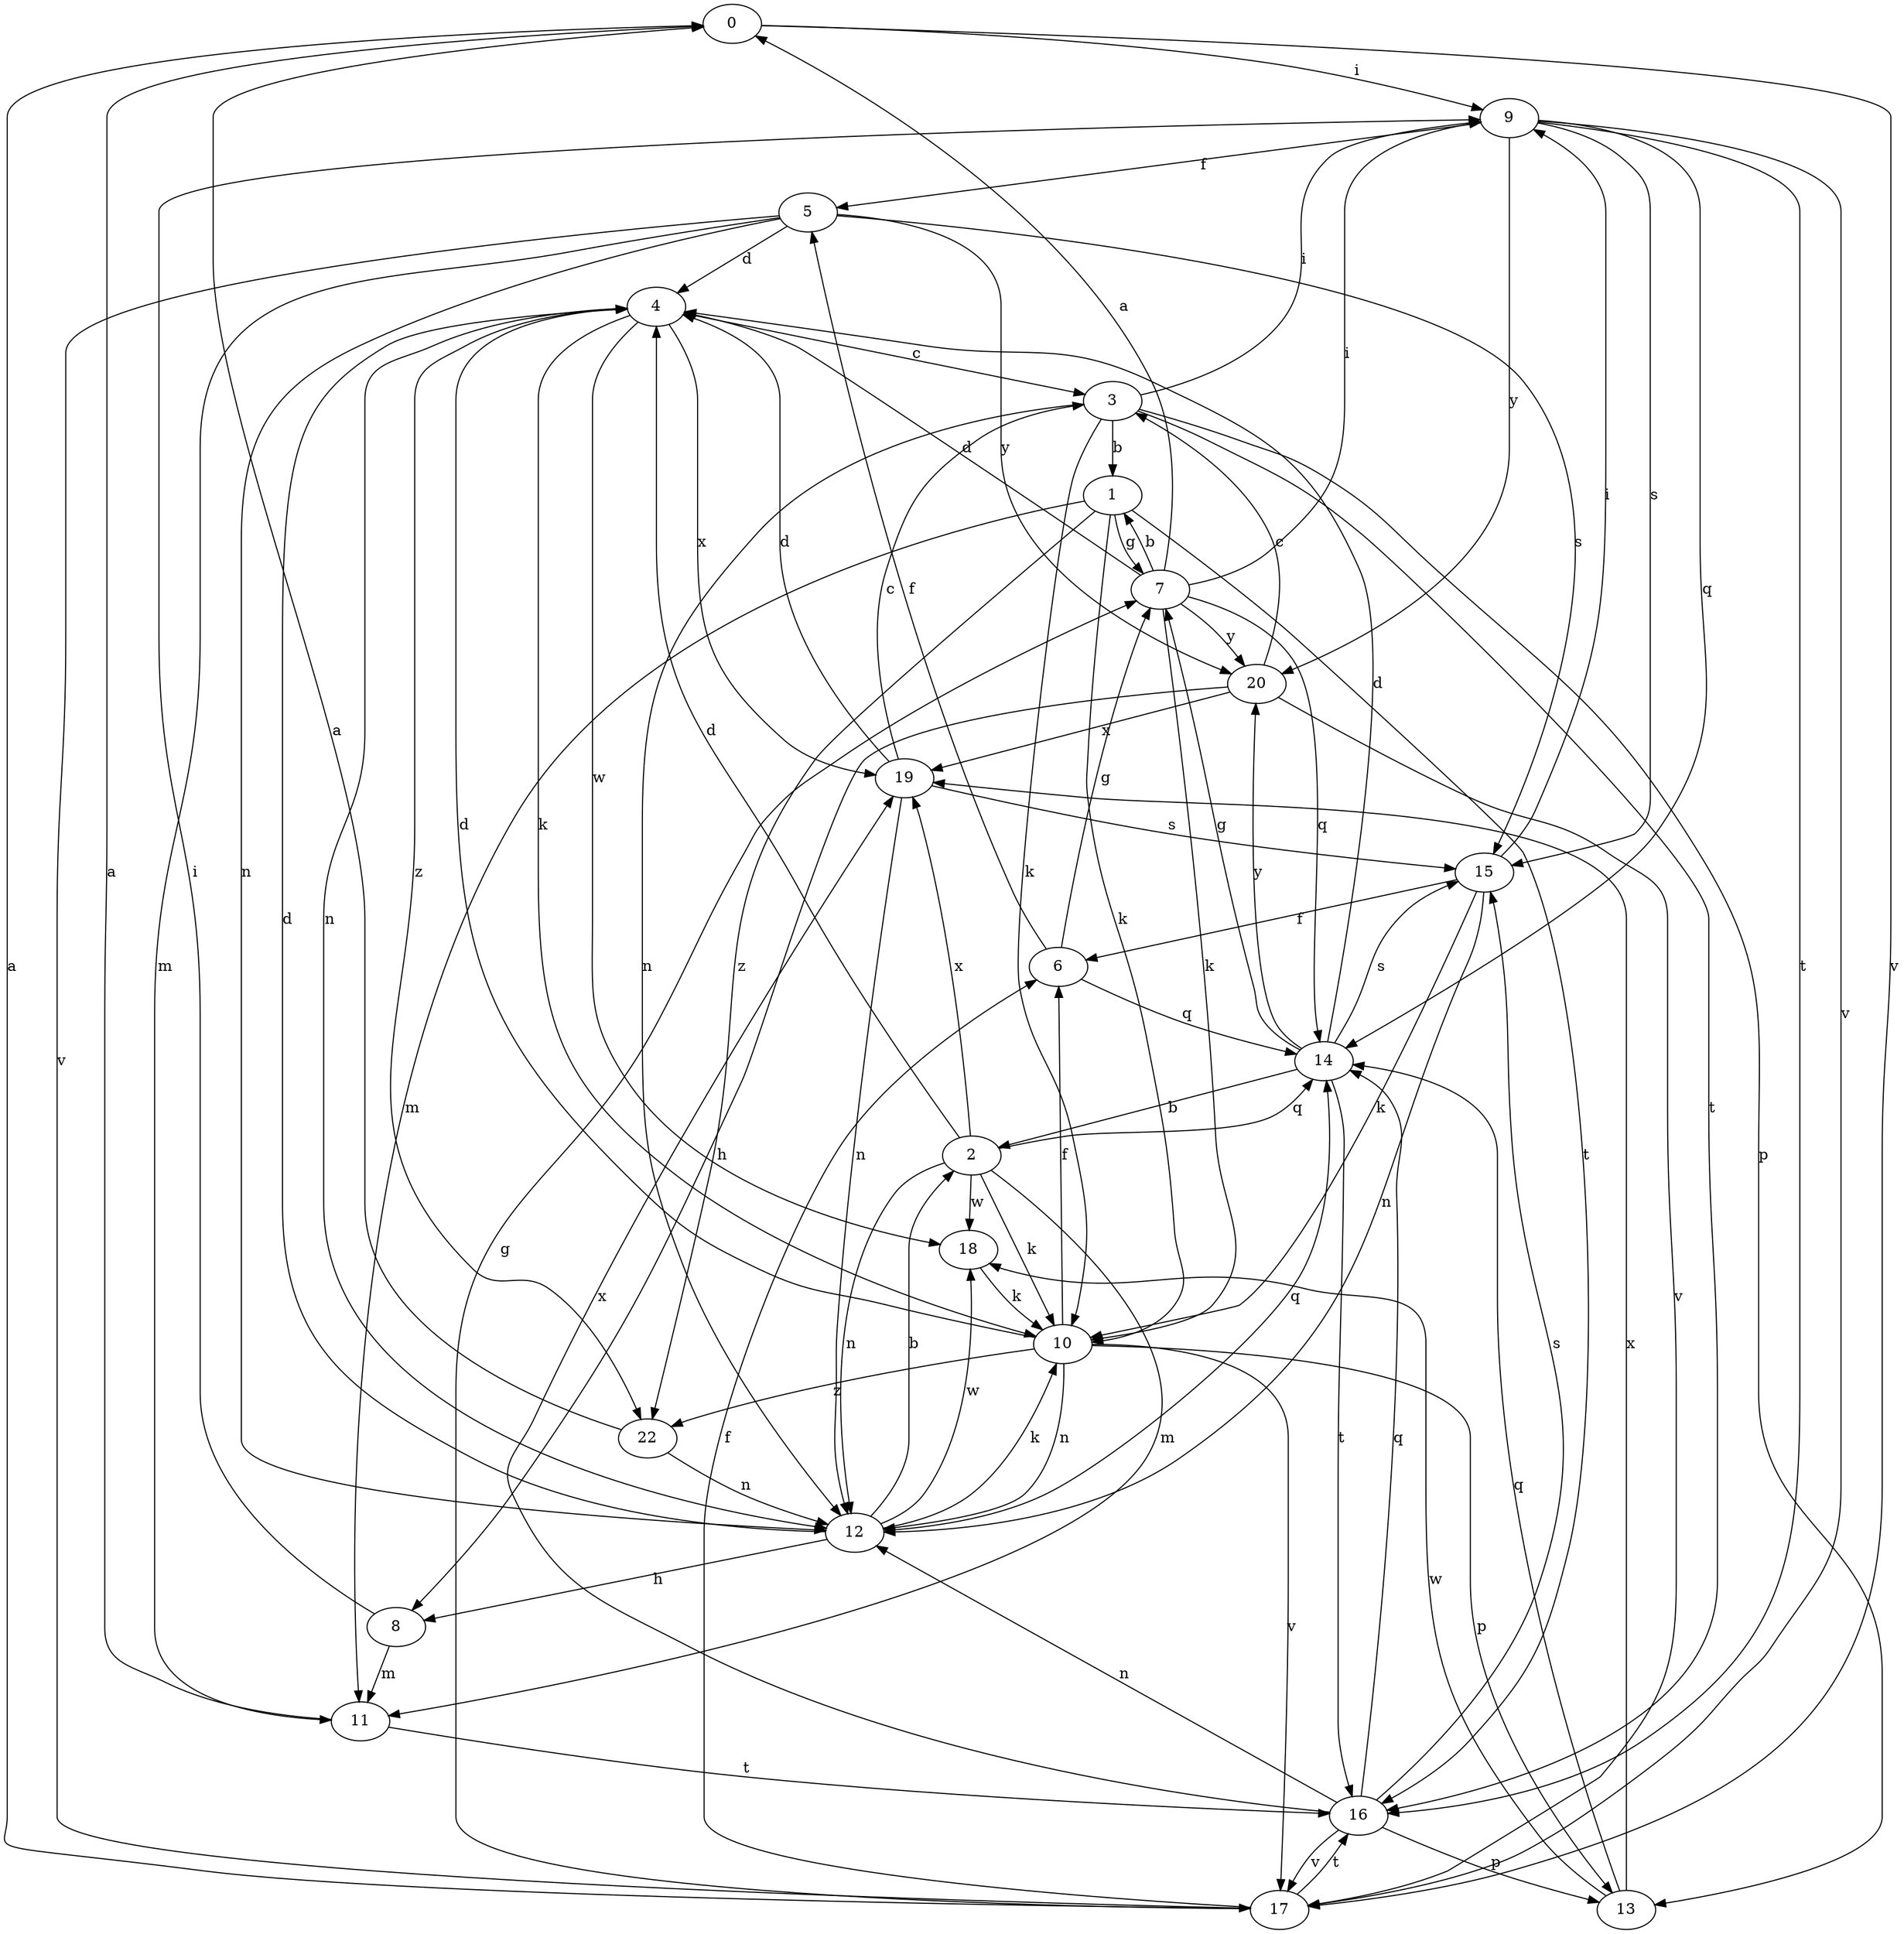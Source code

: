 strict digraph  {
0;
1;
2;
3;
4;
5;
6;
7;
8;
9;
10;
11;
12;
13;
14;
15;
16;
17;
18;
19;
20;
22;
0 -> 9  [label=i];
0 -> 17  [label=v];
1 -> 7  [label=g];
1 -> 10  [label=k];
1 -> 11  [label=m];
1 -> 16  [label=t];
1 -> 22  [label=z];
2 -> 4  [label=d];
2 -> 10  [label=k];
2 -> 11  [label=m];
2 -> 12  [label=n];
2 -> 14  [label=q];
2 -> 18  [label=w];
2 -> 19  [label=x];
3 -> 1  [label=b];
3 -> 9  [label=i];
3 -> 10  [label=k];
3 -> 12  [label=n];
3 -> 13  [label=p];
3 -> 16  [label=t];
4 -> 3  [label=c];
4 -> 10  [label=k];
4 -> 12  [label=n];
4 -> 18  [label=w];
4 -> 19  [label=x];
4 -> 22  [label=z];
5 -> 4  [label=d];
5 -> 11  [label=m];
5 -> 12  [label=n];
5 -> 15  [label=s];
5 -> 17  [label=v];
5 -> 20  [label=y];
6 -> 5  [label=f];
6 -> 7  [label=g];
6 -> 14  [label=q];
7 -> 0  [label=a];
7 -> 1  [label=b];
7 -> 4  [label=d];
7 -> 9  [label=i];
7 -> 10  [label=k];
7 -> 14  [label=q];
7 -> 20  [label=y];
8 -> 9  [label=i];
8 -> 11  [label=m];
9 -> 5  [label=f];
9 -> 14  [label=q];
9 -> 15  [label=s];
9 -> 16  [label=t];
9 -> 17  [label=v];
9 -> 20  [label=y];
10 -> 4  [label=d];
10 -> 6  [label=f];
10 -> 12  [label=n];
10 -> 13  [label=p];
10 -> 17  [label=v];
10 -> 22  [label=z];
11 -> 0  [label=a];
11 -> 16  [label=t];
12 -> 2  [label=b];
12 -> 4  [label=d];
12 -> 8  [label=h];
12 -> 10  [label=k];
12 -> 14  [label=q];
12 -> 18  [label=w];
13 -> 14  [label=q];
13 -> 18  [label=w];
13 -> 19  [label=x];
14 -> 2  [label=b];
14 -> 4  [label=d];
14 -> 7  [label=g];
14 -> 15  [label=s];
14 -> 16  [label=t];
14 -> 20  [label=y];
15 -> 6  [label=f];
15 -> 9  [label=i];
15 -> 10  [label=k];
15 -> 12  [label=n];
16 -> 12  [label=n];
16 -> 13  [label=p];
16 -> 14  [label=q];
16 -> 15  [label=s];
16 -> 17  [label=v];
16 -> 19  [label=x];
17 -> 0  [label=a];
17 -> 6  [label=f];
17 -> 7  [label=g];
17 -> 16  [label=t];
18 -> 10  [label=k];
19 -> 3  [label=c];
19 -> 4  [label=d];
19 -> 12  [label=n];
19 -> 15  [label=s];
20 -> 3  [label=c];
20 -> 8  [label=h];
20 -> 17  [label=v];
20 -> 19  [label=x];
22 -> 0  [label=a];
22 -> 12  [label=n];
}
